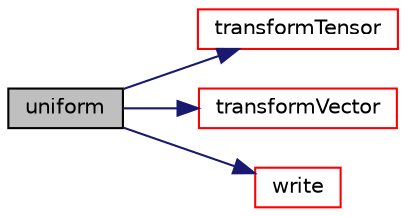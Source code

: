 digraph "uniform"
{
  bgcolor="transparent";
  edge [fontname="Helvetica",fontsize="10",labelfontname="Helvetica",labelfontsize="10"];
  node [fontname="Helvetica",fontsize="10",shape=record];
  rankdir="LR";
  Node1 [label="uniform",height=0.2,width=0.4,color="black", fillcolor="grey75", style="filled", fontcolor="black"];
  Node1 -> Node2 [color="midnightblue",fontsize="10",style="solid",fontname="Helvetica"];
  Node2 [label="transformTensor",height=0.2,width=0.4,color="red",URL="$a00501.html#a45b72e58eca071035ce340c0d056333d",tooltip="Transform tensor field using transformation tensorField. "];
  Node1 -> Node3 [color="midnightblue",fontsize="10",style="solid",fontname="Helvetica"];
  Node3 [label="transformVector",height=0.2,width=0.4,color="red",URL="$a00501.html#a3add6c01e54add30325368ec464a7414",tooltip="Transform vectorField using transformation tensorField and return. "];
  Node1 -> Node4 [color="midnightblue",fontsize="10",style="solid",fontname="Helvetica"];
  Node4 [label="write",height=0.2,width=0.4,color="red",URL="$a00501.html#a0941061ad5a26be83b4107d05750ace6",tooltip="Write. "];
}
